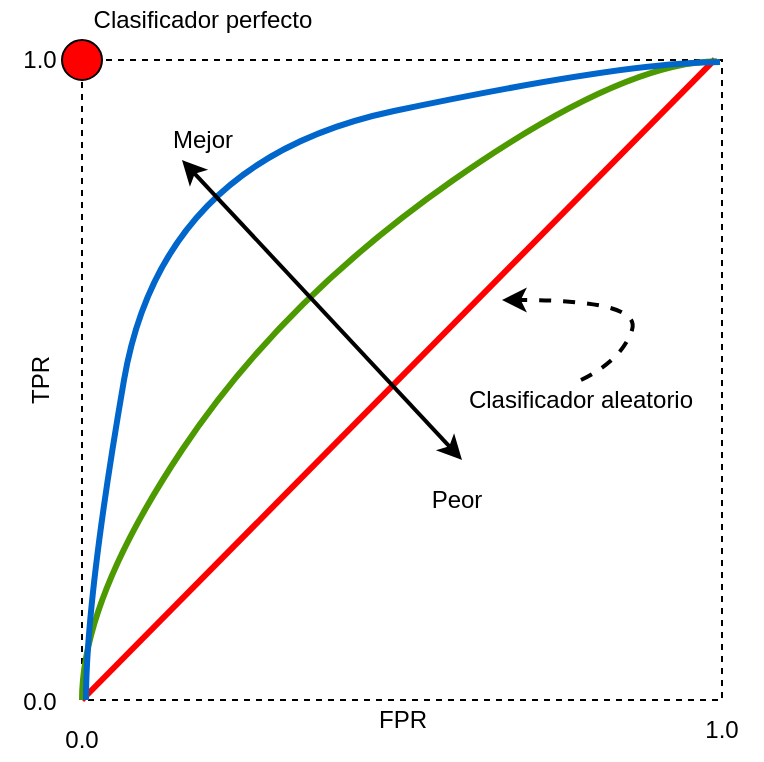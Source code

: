 <mxGraphModel dx="1237" dy="802" grid="0" gridSize="10" guides="1" tooltips="1" connect="1" arrows="1" fold="1" page="1" pageScale="1" pageWidth="827" pageHeight="1169" background="#ffffff"><root><mxCell id="0"/><mxCell id="1" parent="0"/><mxCell id="4" value="" style="whiteSpace=wrap;html=1;aspect=fixed;dashed=1;" vertex="1" parent="1"><mxGeometry x="220" y="250" width="320" height="320" as="geometry"/></mxCell><mxCell id="5" value="0.0" style="text;html=1;strokeColor=none;fillColor=none;align=center;verticalAlign=middle;whiteSpace=wrap;rounded=0;dashed=1;" vertex="1" parent="1"><mxGeometry x="200" y="580" width="40" height="20" as="geometry"/></mxCell><mxCell id="6" value="1.0" style="text;html=1;strokeColor=none;fillColor=none;align=center;verticalAlign=middle;whiteSpace=wrap;rounded=0;dashed=1;" vertex="1" parent="1"><mxGeometry x="520" y="575" width="40" height="20" as="geometry"/></mxCell><mxCell id="7" value="0.0" style="text;html=1;strokeColor=none;fillColor=none;align=center;verticalAlign=middle;whiteSpace=wrap;rounded=0;dashed=1;" vertex="1" parent="1"><mxGeometry x="179" y="561" width="40" height="20" as="geometry"/></mxCell><mxCell id="8" value="1.0" style="text;html=1;strokeColor=none;fillColor=none;align=center;verticalAlign=middle;whiteSpace=wrap;rounded=0;dashed=1;" vertex="1" parent="1"><mxGeometry x="179" y="240" width="40" height="20" as="geometry"/></mxCell><mxCell id="9" value="" style="endArrow=none;html=1;strokeWidth=3;strokeColor=#FF0000;entryX=0.989;entryY=-0.001;entryPerimeter=0;" edge="1" parent="1" target="4"><mxGeometry width="50" height="50" relative="1" as="geometry"><mxPoint x="220" y="570" as="sourcePoint"/><mxPoint x="270" y="520" as="targetPoint"/></mxGeometry></mxCell><mxCell id="11" value="" style="endArrow=none;html=1;strokeColor=#4D9900;strokeWidth=3;curved=1;entryX=0.992;entryY=0.002;entryPerimeter=0;" edge="1" parent="1" target="4"><mxGeometry width="50" height="50" relative="1" as="geometry"><mxPoint x="220" y="570" as="sourcePoint"/><mxPoint x="280" y="520" as="targetPoint"/><Array as="points"><mxPoint x="220" y="520"/><mxPoint x="320" y="370"/><mxPoint x="490" y="251"/></Array></mxGeometry></mxCell><mxCell id="12" value="" style="endArrow=none;html=1;strokeColor=#0066CC;strokeWidth=3;curved=1;entryX=0.992;entryY=0.002;entryPerimeter=0;" edge="1" parent="1"><mxGeometry width="50" height="50" relative="1" as="geometry"><mxPoint x="222" y="570" as="sourcePoint"/><mxPoint x="539" y="251" as="targetPoint"/><Array as="points"><mxPoint x="222" y="520"/><mxPoint x="260" y="300"/><mxPoint x="492" y="251"/></Array></mxGeometry></mxCell><mxCell id="13" value="" style="ellipse;whiteSpace=wrap;html=1;aspect=fixed;fillColor=#FF0000;" vertex="1" parent="1"><mxGeometry x="210" y="240" width="20" height="20" as="geometry"/></mxCell><mxCell id="14" value="Clasificador perfecto" style="text;html=1;strokeColor=none;fillColor=none;align=center;verticalAlign=middle;whiteSpace=wrap;rounded=0;" vertex="1" parent="1"><mxGeometry x="210" y="220" width="141" height="20" as="geometry"/></mxCell><mxCell id="17" value="TPR" style="text;html=1;strokeColor=none;fillColor=none;align=center;verticalAlign=middle;whiteSpace=wrap;rounded=0;rotation=-90;" vertex="1" parent="1"><mxGeometry x="129" y="400" width="141" height="20" as="geometry"/></mxCell><mxCell id="18" value="FPR" style="text;html=1;strokeColor=none;fillColor=none;align=center;verticalAlign=middle;whiteSpace=wrap;rounded=0;rotation=0;" vertex="1" parent="1"><mxGeometry x="310" y="570" width="141" height="20" as="geometry"/></mxCell><mxCell id="19" value="" style="endArrow=classic;startArrow=classic;html=1;strokeColor=#000000;strokeWidth=2;" edge="1" parent="1"><mxGeometry width="50" height="50" relative="1" as="geometry"><mxPoint x="270" y="300" as="sourcePoint"/><mxPoint x="410" y="450" as="targetPoint"/></mxGeometry></mxCell><mxCell id="20" value="Peor" style="text;html=1;strokeColor=none;fillColor=none;align=center;verticalAlign=middle;whiteSpace=wrap;rounded=0;" vertex="1" parent="1"><mxGeometry x="337" y="460" width="141" height="20" as="geometry"/></mxCell><mxCell id="21" value="Mejor" style="text;html=1;strokeColor=none;fillColor=none;align=center;verticalAlign=middle;whiteSpace=wrap;rounded=0;" vertex="1" parent="1"><mxGeometry x="210" y="280" width="141" height="20" as="geometry"/></mxCell><mxCell id="22" value="Clasificador aleatorio" style="text;html=1;strokeColor=none;fillColor=none;align=center;verticalAlign=middle;whiteSpace=wrap;rounded=0;" vertex="1" parent="1"><mxGeometry x="399" y="410" width="141" height="20" as="geometry"/></mxCell><mxCell id="23" value="" style="curved=1;endArrow=classic;html=1;strokeColor=#000000;strokeWidth=2;exitX=0.5;exitY=0;dashed=1;" edge="1" parent="1" source="22"><mxGeometry width="50" height="50" relative="1" as="geometry"><mxPoint x="130" y="670" as="sourcePoint"/><mxPoint x="430" y="370" as="targetPoint"/><Array as="points"><mxPoint x="490" y="400"/><mxPoint x="500" y="370"/></Array></mxGeometry></mxCell></root></mxGraphModel>